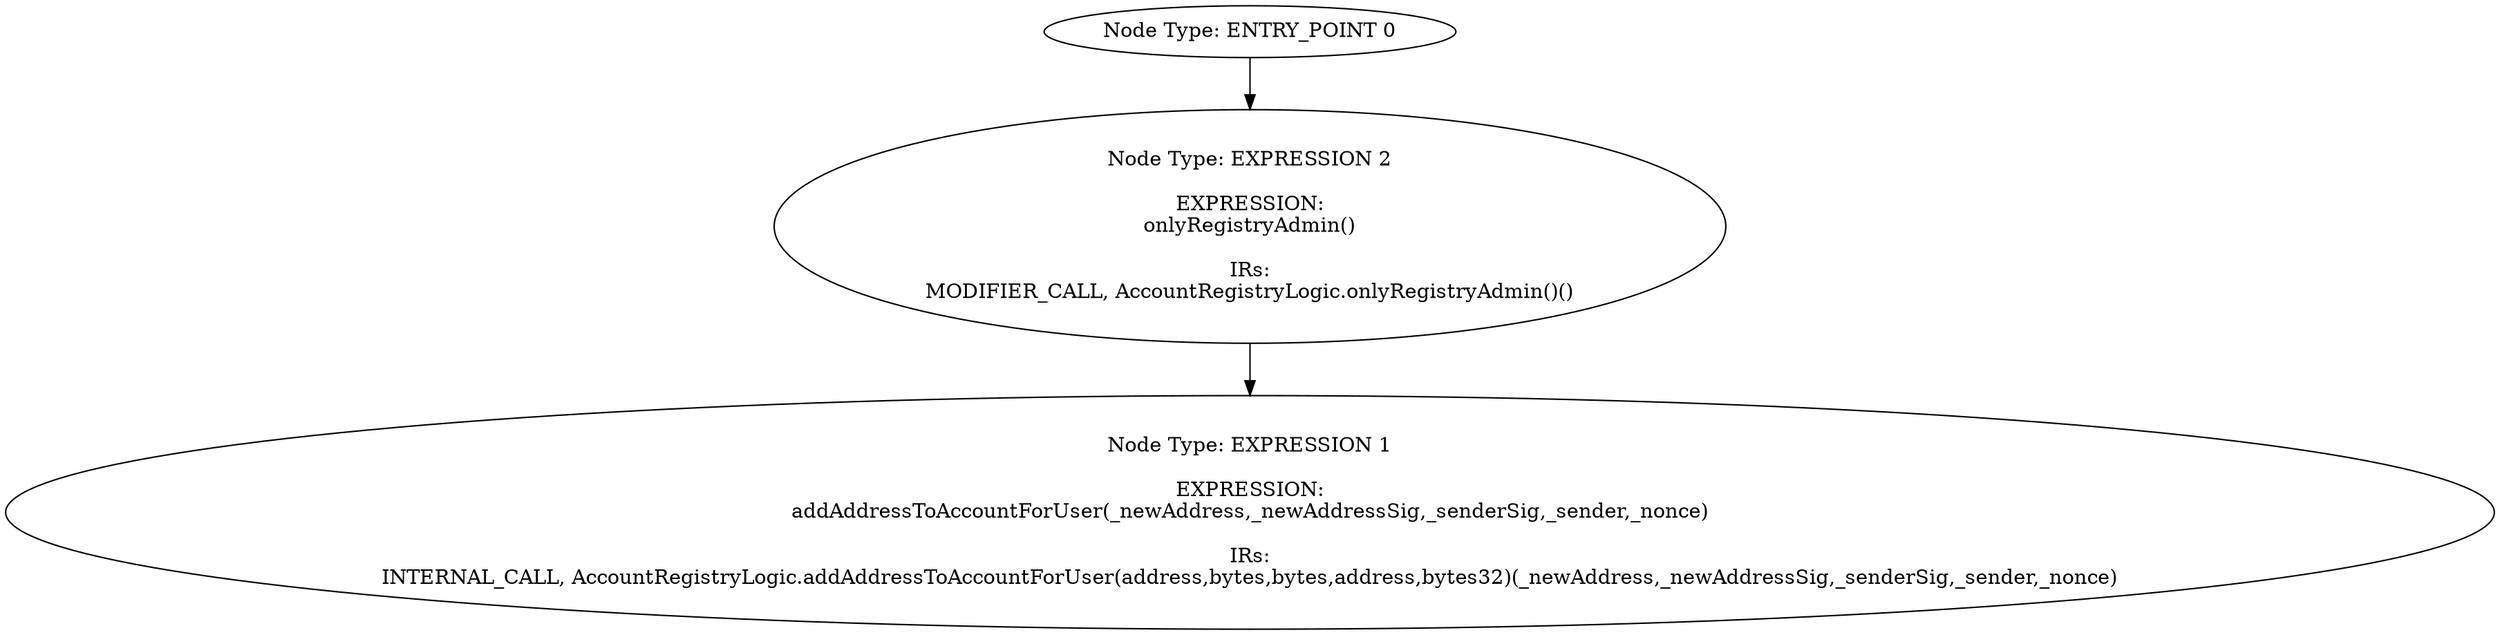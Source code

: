 digraph{
0[label="Node Type: ENTRY_POINT 0
"];
0->2;
1[label="Node Type: EXPRESSION 1

EXPRESSION:
addAddressToAccountForUser(_newAddress,_newAddressSig,_senderSig,_sender,_nonce)

IRs:
INTERNAL_CALL, AccountRegistryLogic.addAddressToAccountForUser(address,bytes,bytes,address,bytes32)(_newAddress,_newAddressSig,_senderSig,_sender,_nonce)"];
2[label="Node Type: EXPRESSION 2

EXPRESSION:
onlyRegistryAdmin()

IRs:
MODIFIER_CALL, AccountRegistryLogic.onlyRegistryAdmin()()"];
2->1;
}
